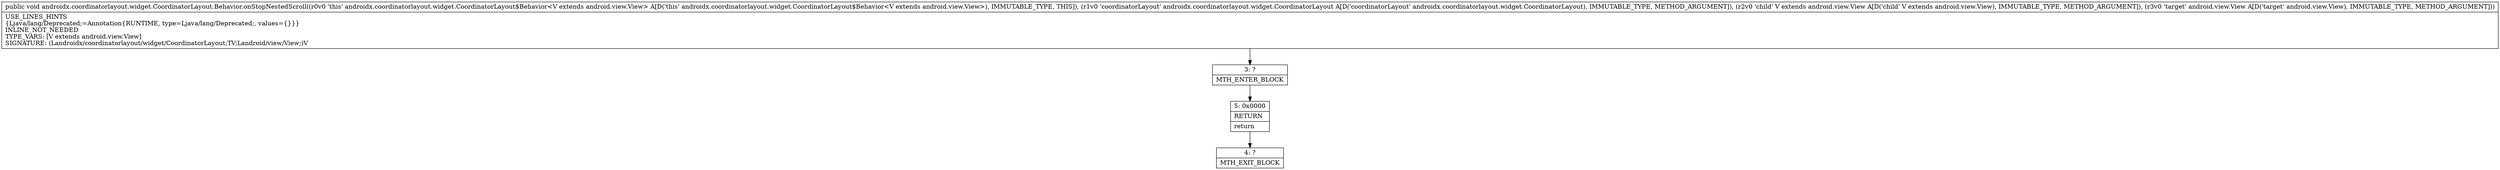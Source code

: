 digraph "CFG forandroidx.coordinatorlayout.widget.CoordinatorLayout.Behavior.onStopNestedScroll(Landroidx\/coordinatorlayout\/widget\/CoordinatorLayout;Landroid\/view\/View;Landroid\/view\/View;)V" {
Node_3 [shape=record,label="{3\:\ ?|MTH_ENTER_BLOCK\l}"];
Node_5 [shape=record,label="{5\:\ 0x0000|RETURN\l|return\l}"];
Node_4 [shape=record,label="{4\:\ ?|MTH_EXIT_BLOCK\l}"];
MethodNode[shape=record,label="{public void androidx.coordinatorlayout.widget.CoordinatorLayout.Behavior.onStopNestedScroll((r0v0 'this' androidx.coordinatorlayout.widget.CoordinatorLayout$Behavior\<V extends android.view.View\> A[D('this' androidx.coordinatorlayout.widget.CoordinatorLayout$Behavior\<V extends android.view.View\>), IMMUTABLE_TYPE, THIS]), (r1v0 'coordinatorLayout' androidx.coordinatorlayout.widget.CoordinatorLayout A[D('coordinatorLayout' androidx.coordinatorlayout.widget.CoordinatorLayout), IMMUTABLE_TYPE, METHOD_ARGUMENT]), (r2v0 'child' V extends android.view.View A[D('child' V extends android.view.View), IMMUTABLE_TYPE, METHOD_ARGUMENT]), (r3v0 'target' android.view.View A[D('target' android.view.View), IMMUTABLE_TYPE, METHOD_ARGUMENT]))  | USE_LINES_HINTS\l\{Ljava\/lang\/Deprecated;=Annotation\{RUNTIME, type=Ljava\/lang\/Deprecated;, values=\{\}\}\}\lINLINE_NOT_NEEDED\lTYPE_VARS: [V extends android.view.View]\lSIGNATURE: (Landroidx\/coordinatorlayout\/widget\/CoordinatorLayout;TV;Landroid\/view\/View;)V\l}"];
MethodNode -> Node_3;Node_3 -> Node_5;
Node_5 -> Node_4;
}

